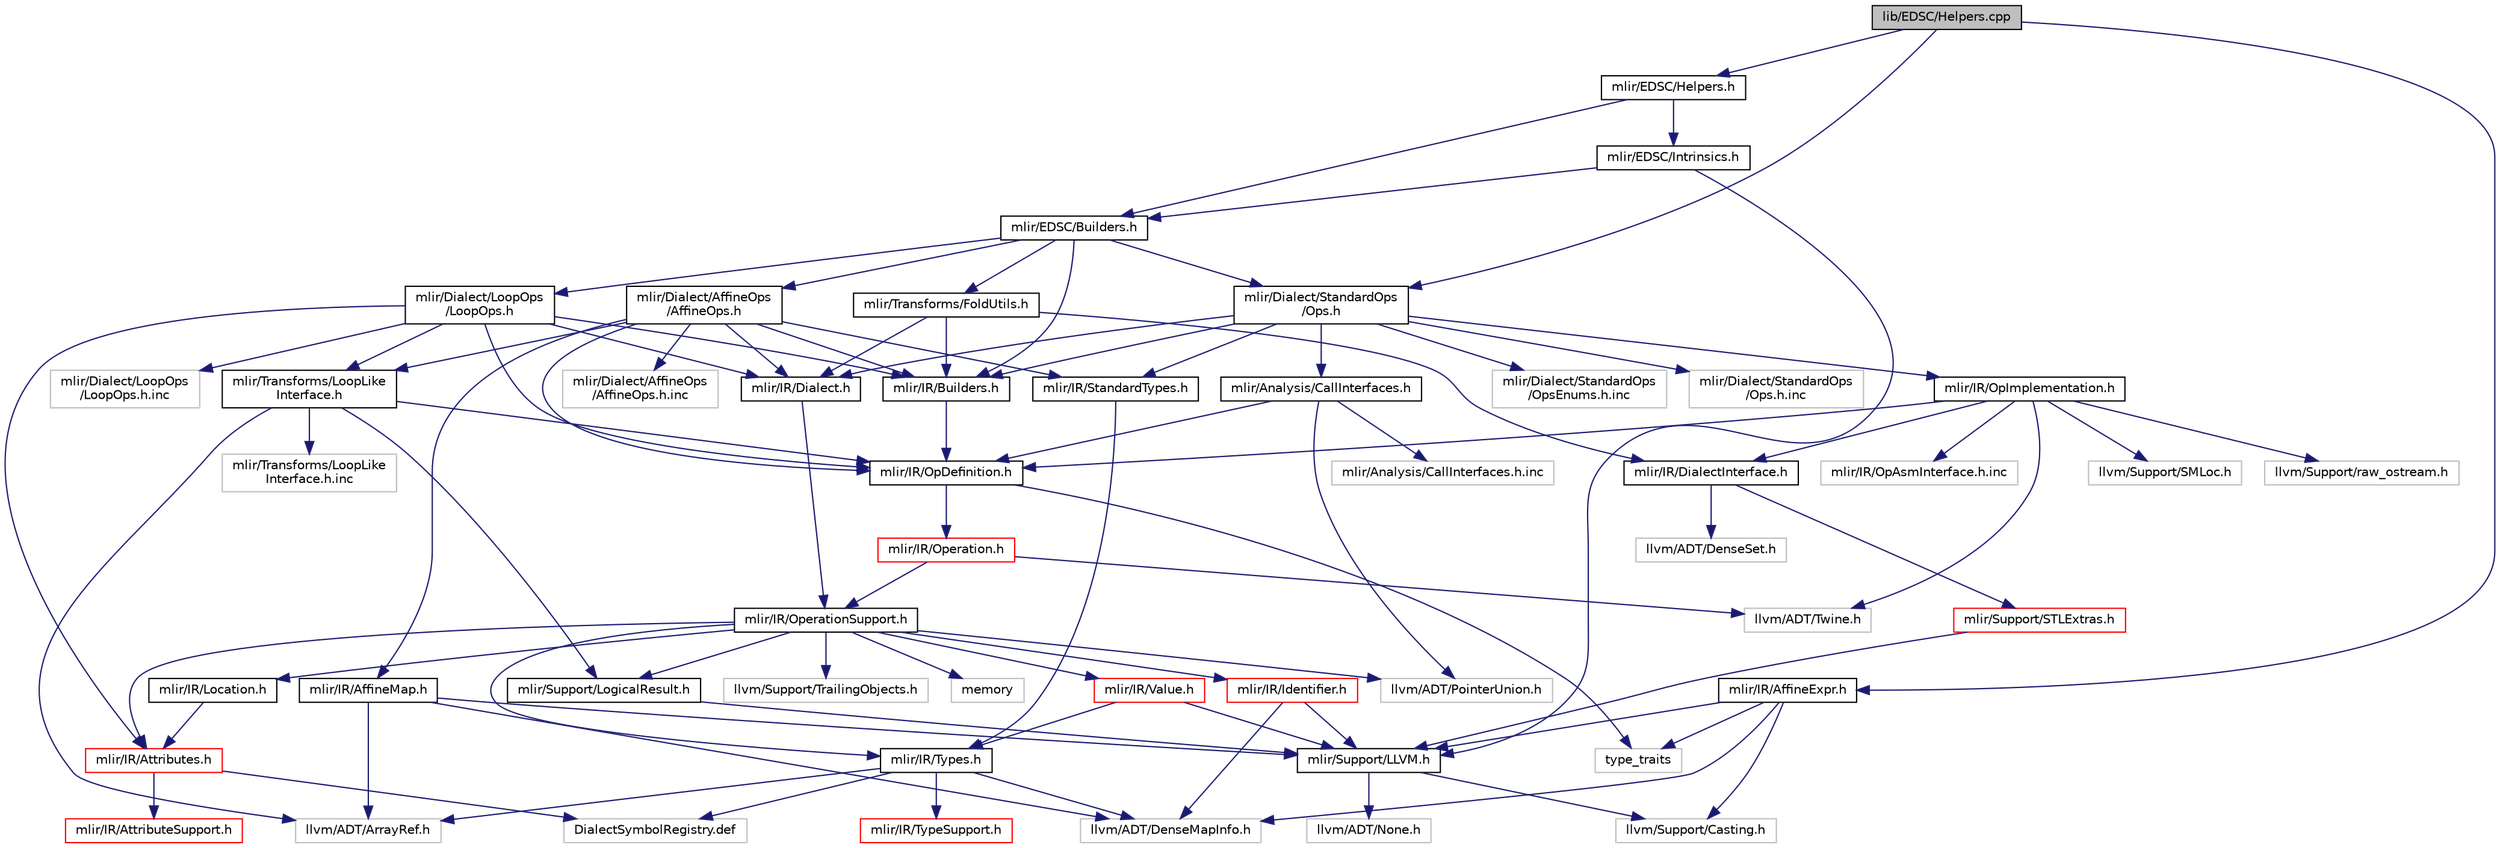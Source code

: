 digraph "lib/EDSC/Helpers.cpp"
{
  bgcolor="transparent";
  edge [fontname="Helvetica",fontsize="10",labelfontname="Helvetica",labelfontsize="10"];
  node [fontname="Helvetica",fontsize="10",shape=record];
  Node0 [label="lib/EDSC/Helpers.cpp",height=0.2,width=0.4,color="black", fillcolor="grey75", style="filled", fontcolor="black"];
  Node0 -> Node1 [color="midnightblue",fontsize="10",style="solid",fontname="Helvetica"];
  Node1 [label="mlir/EDSC/Helpers.h",height=0.2,width=0.4,color="black",URL="$Helpers_8h.html"];
  Node1 -> Node2 [color="midnightblue",fontsize="10",style="solid",fontname="Helvetica"];
  Node2 [label="mlir/EDSC/Builders.h",height=0.2,width=0.4,color="black",URL="$EDSC_2Builders_8h.html"];
  Node2 -> Node3 [color="midnightblue",fontsize="10",style="solid",fontname="Helvetica"];
  Node3 [label="mlir/Dialect/AffineOps\l/AffineOps.h",height=0.2,width=0.4,color="black",URL="$AffineOps_8h.html"];
  Node3 -> Node4 [color="midnightblue",fontsize="10",style="solid",fontname="Helvetica"];
  Node4 [label="mlir/IR/AffineMap.h",height=0.2,width=0.4,color="black",URL="$AffineMap_8h.html"];
  Node4 -> Node5 [color="midnightblue",fontsize="10",style="solid",fontname="Helvetica"];
  Node5 [label="mlir/Support/LLVM.h",height=0.2,width=0.4,color="black",URL="$LLVM_8h.html"];
  Node5 -> Node6 [color="midnightblue",fontsize="10",style="solid",fontname="Helvetica"];
  Node6 [label="llvm/ADT/None.h",height=0.2,width=0.4,color="grey75"];
  Node5 -> Node7 [color="midnightblue",fontsize="10",style="solid",fontname="Helvetica"];
  Node7 [label="llvm/Support/Casting.h",height=0.2,width=0.4,color="grey75"];
  Node4 -> Node8 [color="midnightblue",fontsize="10",style="solid",fontname="Helvetica"];
  Node8 [label="llvm/ADT/ArrayRef.h",height=0.2,width=0.4,color="grey75"];
  Node4 -> Node9 [color="midnightblue",fontsize="10",style="solid",fontname="Helvetica"];
  Node9 [label="llvm/ADT/DenseMapInfo.h",height=0.2,width=0.4,color="grey75"];
  Node3 -> Node10 [color="midnightblue",fontsize="10",style="solid",fontname="Helvetica"];
  Node10 [label="mlir/IR/Builders.h",height=0.2,width=0.4,color="black",URL="$IR_2Builders_8h.html"];
  Node10 -> Node11 [color="midnightblue",fontsize="10",style="solid",fontname="Helvetica"];
  Node11 [label="mlir/IR/OpDefinition.h",height=0.2,width=0.4,color="black",URL="$OpDefinition_8h.html"];
  Node11 -> Node12 [color="midnightblue",fontsize="10",style="solid",fontname="Helvetica"];
  Node12 [label="mlir/IR/Operation.h",height=0.2,width=0.4,color="red",URL="$Operation_8h.html"];
  Node12 -> Node44 [color="midnightblue",fontsize="10",style="solid",fontname="Helvetica"];
  Node44 [label="mlir/IR/OperationSupport.h",height=0.2,width=0.4,color="black",URL="$OperationSupport_8h.html"];
  Node44 -> Node33 [color="midnightblue",fontsize="10",style="solid",fontname="Helvetica"];
  Node33 [label="mlir/IR/Attributes.h",height=0.2,width=0.4,color="red",URL="$Attributes_8h.html"];
  Node33 -> Node34 [color="midnightblue",fontsize="10",style="solid",fontname="Helvetica"];
  Node34 [label="mlir/IR/AttributeSupport.h",height=0.2,width=0.4,color="red",URL="$AttributeSupport_8h.html"];
  Node33 -> Node30 [color="midnightblue",fontsize="10",style="solid",fontname="Helvetica"];
  Node30 [label="DialectSymbolRegistry.def",height=0.2,width=0.4,color="grey75"];
  Node44 -> Node45 [color="midnightblue",fontsize="10",style="solid",fontname="Helvetica"];
  Node45 [label="mlir/IR/Identifier.h",height=0.2,width=0.4,color="red",URL="$Identifier_8h.html"];
  Node45 -> Node5 [color="midnightblue",fontsize="10",style="solid",fontname="Helvetica"];
  Node45 -> Node9 [color="midnightblue",fontsize="10",style="solid",fontname="Helvetica"];
  Node44 -> Node32 [color="midnightblue",fontsize="10",style="solid",fontname="Helvetica"];
  Node32 [label="mlir/IR/Location.h",height=0.2,width=0.4,color="black",URL="$Location_8h.html"];
  Node32 -> Node33 [color="midnightblue",fontsize="10",style="solid",fontname="Helvetica"];
  Node44 -> Node16 [color="midnightblue",fontsize="10",style="solid",fontname="Helvetica"];
  Node16 [label="mlir/IR/Types.h",height=0.2,width=0.4,color="black",URL="$Types_8h.html"];
  Node16 -> Node17 [color="midnightblue",fontsize="10",style="solid",fontname="Helvetica"];
  Node17 [label="mlir/IR/TypeSupport.h",height=0.2,width=0.4,color="red",URL="$TypeSupport_8h.html"];
  Node16 -> Node8 [color="midnightblue",fontsize="10",style="solid",fontname="Helvetica"];
  Node16 -> Node9 [color="midnightblue",fontsize="10",style="solid",fontname="Helvetica"];
  Node16 -> Node30 [color="midnightblue",fontsize="10",style="solid",fontname="Helvetica"];
  Node44 -> Node15 [color="midnightblue",fontsize="10",style="solid",fontname="Helvetica"];
  Node15 [label="mlir/IR/Value.h",height=0.2,width=0.4,color="red",URL="$Value_8h.html"];
  Node15 -> Node16 [color="midnightblue",fontsize="10",style="solid",fontname="Helvetica"];
  Node15 -> Node5 [color="midnightblue",fontsize="10",style="solid",fontname="Helvetica"];
  Node44 -> Node23 [color="midnightblue",fontsize="10",style="solid",fontname="Helvetica"];
  Node23 [label="mlir/Support/LogicalResult.h",height=0.2,width=0.4,color="black",URL="$LogicalResult_8h.html"];
  Node23 -> Node5 [color="midnightblue",fontsize="10",style="solid",fontname="Helvetica"];
  Node44 -> Node39 [color="midnightblue",fontsize="10",style="solid",fontname="Helvetica"];
  Node39 [label="llvm/ADT/PointerUnion.h",height=0.2,width=0.4,color="grey75"];
  Node44 -> Node47 [color="midnightblue",fontsize="10",style="solid",fontname="Helvetica"];
  Node47 [label="llvm/Support/TrailingObjects.h",height=0.2,width=0.4,color="grey75"];
  Node44 -> Node20 [color="midnightblue",fontsize="10",style="solid",fontname="Helvetica"];
  Node20 [label="memory",height=0.2,width=0.4,color="grey75"];
  Node12 -> Node49 [color="midnightblue",fontsize="10",style="solid",fontname="Helvetica"];
  Node49 [label="llvm/ADT/Twine.h",height=0.2,width=0.4,color="grey75"];
  Node11 -> Node50 [color="midnightblue",fontsize="10",style="solid",fontname="Helvetica"];
  Node50 [label="type_traits",height=0.2,width=0.4,color="grey75"];
  Node3 -> Node51 [color="midnightblue",fontsize="10",style="solid",fontname="Helvetica"];
  Node51 [label="mlir/IR/Dialect.h",height=0.2,width=0.4,color="black",URL="$IR_2Dialect_8h.html"];
  Node51 -> Node44 [color="midnightblue",fontsize="10",style="solid",fontname="Helvetica"];
  Node3 -> Node11 [color="midnightblue",fontsize="10",style="solid",fontname="Helvetica"];
  Node3 -> Node52 [color="midnightblue",fontsize="10",style="solid",fontname="Helvetica"];
  Node52 [label="mlir/IR/StandardTypes.h",height=0.2,width=0.4,color="black",URL="$StandardTypes_8h.html"];
  Node52 -> Node16 [color="midnightblue",fontsize="10",style="solid",fontname="Helvetica"];
  Node3 -> Node53 [color="midnightblue",fontsize="10",style="solid",fontname="Helvetica"];
  Node53 [label="mlir/Transforms/LoopLike\lInterface.h",height=0.2,width=0.4,color="black",URL="$LoopLikeInterface_8h.html"];
  Node53 -> Node11 [color="midnightblue",fontsize="10",style="solid",fontname="Helvetica"];
  Node53 -> Node23 [color="midnightblue",fontsize="10",style="solid",fontname="Helvetica"];
  Node53 -> Node8 [color="midnightblue",fontsize="10",style="solid",fontname="Helvetica"];
  Node53 -> Node54 [color="midnightblue",fontsize="10",style="solid",fontname="Helvetica"];
  Node54 [label="mlir/Transforms/LoopLike\lInterface.h.inc",height=0.2,width=0.4,color="grey75"];
  Node3 -> Node55 [color="midnightblue",fontsize="10",style="solid",fontname="Helvetica"];
  Node55 [label="mlir/Dialect/AffineOps\l/AffineOps.h.inc",height=0.2,width=0.4,color="grey75"];
  Node2 -> Node56 [color="midnightblue",fontsize="10",style="solid",fontname="Helvetica"];
  Node56 [label="mlir/Dialect/LoopOps\l/LoopOps.h",height=0.2,width=0.4,color="black",URL="$LoopOps_8h.html"];
  Node56 -> Node33 [color="midnightblue",fontsize="10",style="solid",fontname="Helvetica"];
  Node56 -> Node10 [color="midnightblue",fontsize="10",style="solid",fontname="Helvetica"];
  Node56 -> Node51 [color="midnightblue",fontsize="10",style="solid",fontname="Helvetica"];
  Node56 -> Node11 [color="midnightblue",fontsize="10",style="solid",fontname="Helvetica"];
  Node56 -> Node53 [color="midnightblue",fontsize="10",style="solid",fontname="Helvetica"];
  Node56 -> Node57 [color="midnightblue",fontsize="10",style="solid",fontname="Helvetica"];
  Node57 [label="mlir/Dialect/LoopOps\l/LoopOps.h.inc",height=0.2,width=0.4,color="grey75"];
  Node2 -> Node58 [color="midnightblue",fontsize="10",style="solid",fontname="Helvetica"];
  Node58 [label="mlir/Dialect/StandardOps\l/Ops.h",height=0.2,width=0.4,color="black",URL="$Ops_8h.html"];
  Node58 -> Node59 [color="midnightblue",fontsize="10",style="solid",fontname="Helvetica"];
  Node59 [label="mlir/Analysis/CallInterfaces.h",height=0.2,width=0.4,color="black",URL="$CallInterfaces_8h.html"];
  Node59 -> Node11 [color="midnightblue",fontsize="10",style="solid",fontname="Helvetica"];
  Node59 -> Node39 [color="midnightblue",fontsize="10",style="solid",fontname="Helvetica"];
  Node59 -> Node60 [color="midnightblue",fontsize="10",style="solid",fontname="Helvetica"];
  Node60 [label="mlir/Analysis/CallInterfaces.h.inc",height=0.2,width=0.4,color="grey75"];
  Node58 -> Node10 [color="midnightblue",fontsize="10",style="solid",fontname="Helvetica"];
  Node58 -> Node51 [color="midnightblue",fontsize="10",style="solid",fontname="Helvetica"];
  Node58 -> Node61 [color="midnightblue",fontsize="10",style="solid",fontname="Helvetica"];
  Node61 [label="mlir/IR/OpImplementation.h",height=0.2,width=0.4,color="black",URL="$OpImplementation_8h.html"];
  Node61 -> Node62 [color="midnightblue",fontsize="10",style="solid",fontname="Helvetica"];
  Node62 [label="mlir/IR/DialectInterface.h",height=0.2,width=0.4,color="black",URL="$DialectInterface_8h.html"];
  Node62 -> Node24 [color="midnightblue",fontsize="10",style="solid",fontname="Helvetica"];
  Node24 [label="mlir/Support/STLExtras.h",height=0.2,width=0.4,color="red",URL="$STLExtras_8h.html"];
  Node24 -> Node5 [color="midnightblue",fontsize="10",style="solid",fontname="Helvetica"];
  Node62 -> Node28 [color="midnightblue",fontsize="10",style="solid",fontname="Helvetica"];
  Node28 [label="llvm/ADT/DenseSet.h",height=0.2,width=0.4,color="grey75"];
  Node61 -> Node11 [color="midnightblue",fontsize="10",style="solid",fontname="Helvetica"];
  Node61 -> Node49 [color="midnightblue",fontsize="10",style="solid",fontname="Helvetica"];
  Node61 -> Node63 [color="midnightblue",fontsize="10",style="solid",fontname="Helvetica"];
  Node63 [label="llvm/Support/SMLoc.h",height=0.2,width=0.4,color="grey75"];
  Node61 -> Node64 [color="midnightblue",fontsize="10",style="solid",fontname="Helvetica"];
  Node64 [label="llvm/Support/raw_ostream.h",height=0.2,width=0.4,color="grey75"];
  Node61 -> Node65 [color="midnightblue",fontsize="10",style="solid",fontname="Helvetica"];
  Node65 [label="mlir/IR/OpAsmInterface.h.inc",height=0.2,width=0.4,color="grey75"];
  Node58 -> Node52 [color="midnightblue",fontsize="10",style="solid",fontname="Helvetica"];
  Node58 -> Node66 [color="midnightblue",fontsize="10",style="solid",fontname="Helvetica"];
  Node66 [label="mlir/Dialect/StandardOps\l/OpsEnums.h.inc",height=0.2,width=0.4,color="grey75"];
  Node58 -> Node67 [color="midnightblue",fontsize="10",style="solid",fontname="Helvetica"];
  Node67 [label="mlir/Dialect/StandardOps\l/Ops.h.inc",height=0.2,width=0.4,color="grey75"];
  Node2 -> Node10 [color="midnightblue",fontsize="10",style="solid",fontname="Helvetica"];
  Node2 -> Node68 [color="midnightblue",fontsize="10",style="solid",fontname="Helvetica"];
  Node68 [label="mlir/Transforms/FoldUtils.h",height=0.2,width=0.4,color="black",URL="$FoldUtils_8h.html"];
  Node68 -> Node10 [color="midnightblue",fontsize="10",style="solid",fontname="Helvetica"];
  Node68 -> Node51 [color="midnightblue",fontsize="10",style="solid",fontname="Helvetica"];
  Node68 -> Node62 [color="midnightblue",fontsize="10",style="solid",fontname="Helvetica"];
  Node1 -> Node69 [color="midnightblue",fontsize="10",style="solid",fontname="Helvetica"];
  Node69 [label="mlir/EDSC/Intrinsics.h",height=0.2,width=0.4,color="black",URL="$EDSC_2Intrinsics_8h.html"];
  Node69 -> Node2 [color="midnightblue",fontsize="10",style="solid",fontname="Helvetica"];
  Node69 -> Node5 [color="midnightblue",fontsize="10",style="solid",fontname="Helvetica"];
  Node0 -> Node58 [color="midnightblue",fontsize="10",style="solid",fontname="Helvetica"];
  Node0 -> Node70 [color="midnightblue",fontsize="10",style="solid",fontname="Helvetica"];
  Node70 [label="mlir/IR/AffineExpr.h",height=0.2,width=0.4,color="black",URL="$AffineExpr_8h.html"];
  Node70 -> Node5 [color="midnightblue",fontsize="10",style="solid",fontname="Helvetica"];
  Node70 -> Node9 [color="midnightblue",fontsize="10",style="solid",fontname="Helvetica"];
  Node70 -> Node7 [color="midnightblue",fontsize="10",style="solid",fontname="Helvetica"];
  Node70 -> Node50 [color="midnightblue",fontsize="10",style="solid",fontname="Helvetica"];
}
